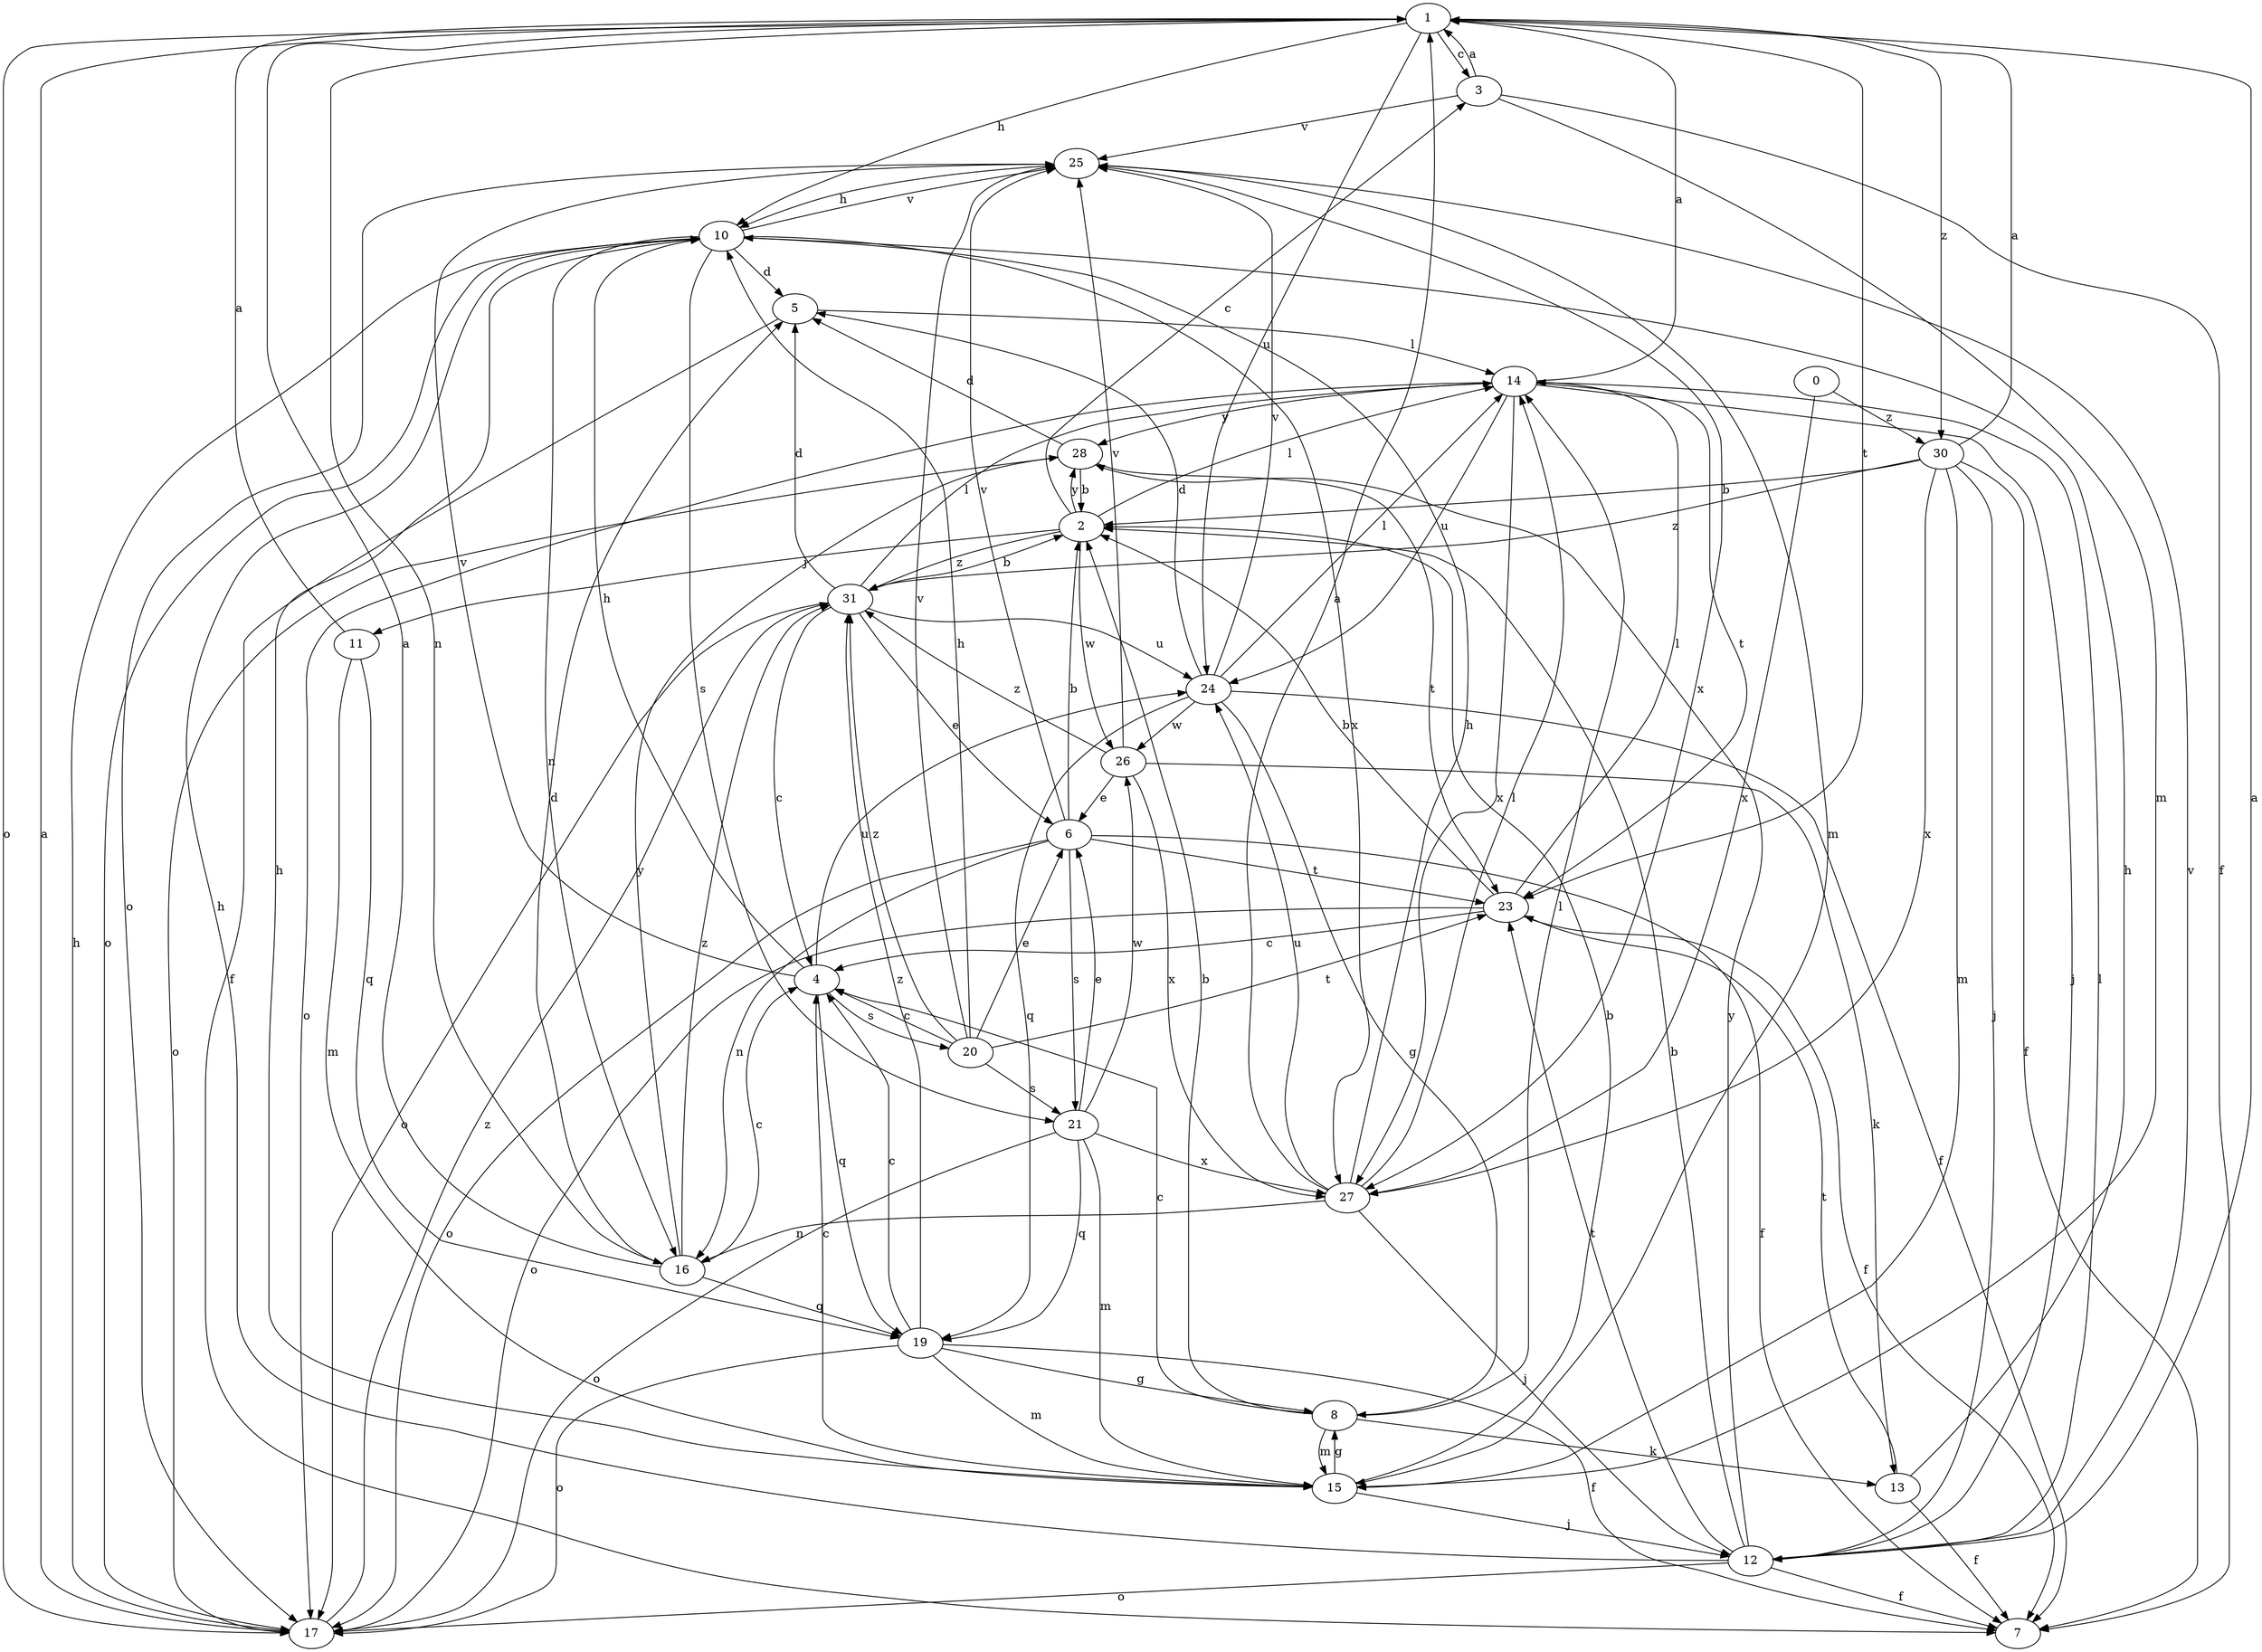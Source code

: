 strict digraph  {
1;
2;
3;
4;
5;
6;
7;
0;
8;
10;
11;
12;
13;
14;
15;
16;
17;
19;
20;
21;
23;
24;
25;
26;
27;
28;
30;
31;
1 -> 3  [label=c];
1 -> 10  [label=h];
1 -> 16  [label=n];
1 -> 17  [label=o];
1 -> 23  [label=t];
1 -> 24  [label=u];
1 -> 30  [label=z];
2 -> 3  [label=c];
2 -> 11  [label=j];
2 -> 14  [label=l];
2 -> 26  [label=w];
2 -> 28  [label=y];
2 -> 31  [label=z];
3 -> 1  [label=a];
3 -> 7  [label=f];
3 -> 15  [label=m];
3 -> 25  [label=v];
4 -> 10  [label=h];
4 -> 19  [label=q];
4 -> 20  [label=s];
4 -> 24  [label=u];
4 -> 25  [label=v];
5 -> 7  [label=f];
5 -> 14  [label=l];
6 -> 2  [label=b];
6 -> 7  [label=f];
6 -> 16  [label=n];
6 -> 17  [label=o];
6 -> 21  [label=s];
6 -> 23  [label=t];
6 -> 25  [label=v];
0 -> 27  [label=x];
0 -> 30  [label=z];
8 -> 2  [label=b];
8 -> 4  [label=c];
8 -> 13  [label=k];
8 -> 14  [label=l];
8 -> 15  [label=m];
10 -> 5  [label=d];
10 -> 16  [label=n];
10 -> 17  [label=o];
10 -> 21  [label=s];
10 -> 25  [label=v];
10 -> 27  [label=x];
11 -> 1  [label=a];
11 -> 15  [label=m];
11 -> 19  [label=q];
12 -> 1  [label=a];
12 -> 2  [label=b];
12 -> 7  [label=f];
12 -> 10  [label=h];
12 -> 14  [label=l];
12 -> 17  [label=o];
12 -> 23  [label=t];
12 -> 25  [label=v];
12 -> 28  [label=y];
13 -> 7  [label=f];
13 -> 10  [label=h];
13 -> 23  [label=t];
14 -> 1  [label=a];
14 -> 12  [label=j];
14 -> 17  [label=o];
14 -> 23  [label=t];
14 -> 24  [label=u];
14 -> 27  [label=x];
14 -> 28  [label=y];
15 -> 2  [label=b];
15 -> 4  [label=c];
15 -> 8  [label=g];
15 -> 10  [label=h];
15 -> 12  [label=j];
16 -> 1  [label=a];
16 -> 4  [label=c];
16 -> 5  [label=d];
16 -> 19  [label=q];
16 -> 28  [label=y];
16 -> 31  [label=z];
17 -> 1  [label=a];
17 -> 10  [label=h];
17 -> 31  [label=z];
19 -> 4  [label=c];
19 -> 7  [label=f];
19 -> 8  [label=g];
19 -> 15  [label=m];
19 -> 17  [label=o];
19 -> 31  [label=z];
20 -> 4  [label=c];
20 -> 6  [label=e];
20 -> 10  [label=h];
20 -> 21  [label=s];
20 -> 23  [label=t];
20 -> 25  [label=v];
20 -> 31  [label=z];
21 -> 6  [label=e];
21 -> 15  [label=m];
21 -> 17  [label=o];
21 -> 19  [label=q];
21 -> 26  [label=w];
21 -> 27  [label=x];
23 -> 2  [label=b];
23 -> 4  [label=c];
23 -> 7  [label=f];
23 -> 14  [label=l];
23 -> 17  [label=o];
24 -> 5  [label=d];
24 -> 7  [label=f];
24 -> 8  [label=g];
24 -> 14  [label=l];
24 -> 19  [label=q];
24 -> 25  [label=v];
24 -> 26  [label=w];
25 -> 10  [label=h];
25 -> 15  [label=m];
25 -> 17  [label=o];
25 -> 27  [label=x];
26 -> 6  [label=e];
26 -> 13  [label=k];
26 -> 25  [label=v];
26 -> 27  [label=x];
26 -> 31  [label=z];
27 -> 1  [label=a];
27 -> 10  [label=h];
27 -> 12  [label=j];
27 -> 14  [label=l];
27 -> 16  [label=n];
27 -> 24  [label=u];
28 -> 2  [label=b];
28 -> 5  [label=d];
28 -> 17  [label=o];
28 -> 23  [label=t];
30 -> 1  [label=a];
30 -> 2  [label=b];
30 -> 7  [label=f];
30 -> 12  [label=j];
30 -> 15  [label=m];
30 -> 27  [label=x];
30 -> 31  [label=z];
31 -> 2  [label=b];
31 -> 4  [label=c];
31 -> 5  [label=d];
31 -> 6  [label=e];
31 -> 14  [label=l];
31 -> 17  [label=o];
31 -> 24  [label=u];
}
